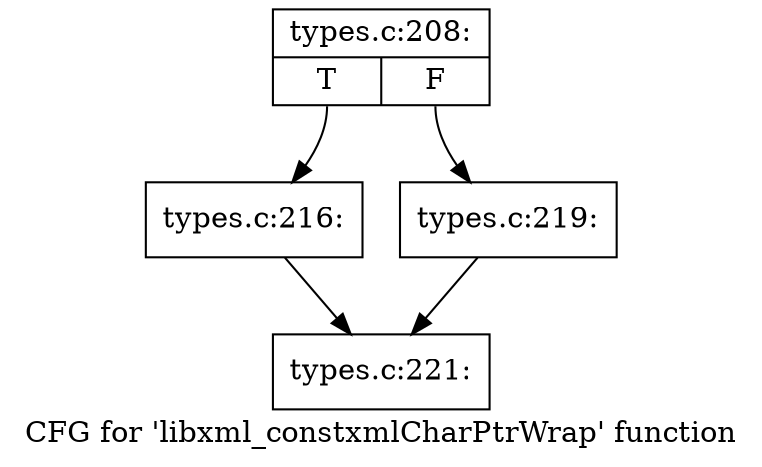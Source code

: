 digraph "CFG for 'libxml_constxmlCharPtrWrap' function" {
	label="CFG for 'libxml_constxmlCharPtrWrap' function";

	Node0x43371f0 [shape=record,label="{types.c:208:|{<s0>T|<s1>F}}"];
	Node0x43371f0:s0 -> Node0x4336ef0;
	Node0x43371f0:s1 -> Node0x4336f40;
	Node0x4336ef0 [shape=record,label="{types.c:216:}"];
	Node0x4336ef0 -> Node0x4338120;
	Node0x4336f40 [shape=record,label="{types.c:219:}"];
	Node0x4336f40 -> Node0x4338120;
	Node0x4338120 [shape=record,label="{types.c:221:}"];
}
